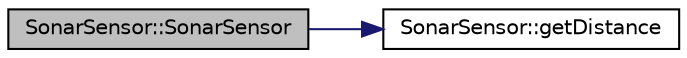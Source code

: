 digraph "SonarSensor::SonarSensor"
{
  edge [fontname="Helvetica",fontsize="10",labelfontname="Helvetica",labelfontsize="10"];
  node [fontname="Helvetica",fontsize="10",shape=record];
  rankdir="LR";
  Node0 [label="SonarSensor::SonarSensor",height=0.2,width=0.4,color="black", fillcolor="grey75", style="filled", fontcolor="black"];
  Node0 -> Node1 [color="midnightblue",fontsize="10",style="solid",fontname="Helvetica"];
  Node1 [label="SonarSensor::getDistance",height=0.2,width=0.4,color="black", fillcolor="white", style="filled",URL="$d4/d11/class_sonar_sensor.html#ab5d39703f4424f7cdd872d9d1d5fc186"];
}
